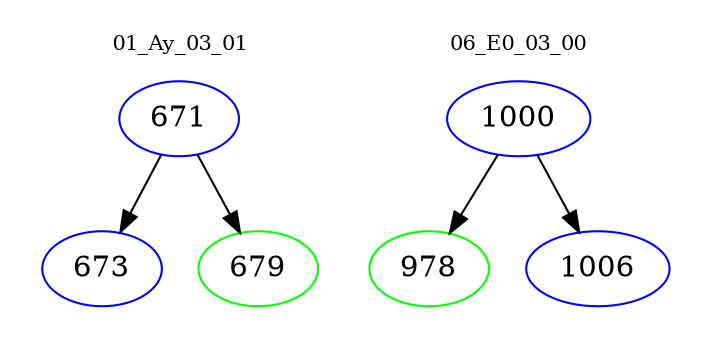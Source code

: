 digraph{
subgraph cluster_0 {
color = white
label = "01_Ay_03_01";
fontsize=10;
T0_671 [label="671", color="blue"]
T0_671 -> T0_673 [color="black"]
T0_673 [label="673", color="blue"]
T0_671 -> T0_679 [color="black"]
T0_679 [label="679", color="green"]
}
subgraph cluster_1 {
color = white
label = "06_E0_03_00";
fontsize=10;
T1_1000 [label="1000", color="blue"]
T1_1000 -> T1_978 [color="black"]
T1_978 [label="978", color="green"]
T1_1000 -> T1_1006 [color="black"]
T1_1006 [label="1006", color="blue"]
}
}
